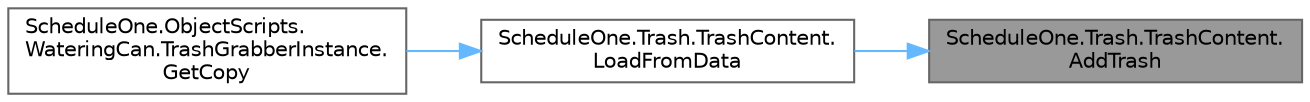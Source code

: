 digraph "ScheduleOne.Trash.TrashContent.AddTrash"
{
 // LATEX_PDF_SIZE
  bgcolor="transparent";
  edge [fontname=Helvetica,fontsize=10,labelfontname=Helvetica,labelfontsize=10];
  node [fontname=Helvetica,fontsize=10,shape=box,height=0.2,width=0.4];
  rankdir="RL";
  Node1 [id="Node000001",label="ScheduleOne.Trash.TrashContent.\lAddTrash",height=0.2,width=0.4,color="gray40", fillcolor="grey60", style="filled", fontcolor="black",tooltip=" "];
  Node1 -> Node2 [id="edge1_Node000001_Node000002",dir="back",color="steelblue1",style="solid",tooltip=" "];
  Node2 [id="Node000002",label="ScheduleOne.Trash.TrashContent.\lLoadFromData",height=0.2,width=0.4,color="grey40", fillcolor="white", style="filled",URL="$class_schedule_one_1_1_trash_1_1_trash_content.html#af66b3a09d65d471f37703513aa183869",tooltip=" "];
  Node2 -> Node3 [id="edge2_Node000002_Node000003",dir="back",color="steelblue1",style="solid",tooltip=" "];
  Node3 [id="Node000003",label="ScheduleOne.ObjectScripts.\lWateringCan.TrashGrabberInstance.\lGetCopy",height=0.2,width=0.4,color="grey40", fillcolor="white", style="filled",URL="$class_schedule_one_1_1_object_scripts_1_1_watering_can_1_1_trash_grabber_instance.html#aa4e508fe531c8793e8b6ca65928f197f",tooltip=" "];
}

